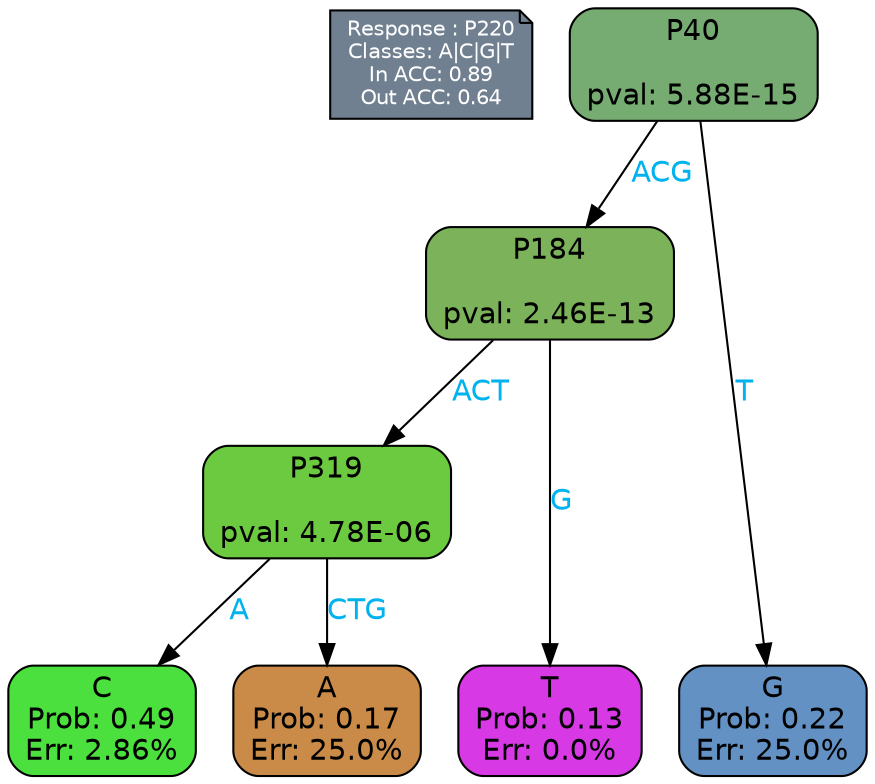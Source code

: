 digraph Tree {
node [shape=box, style="filled, rounded", color="black", fontname=helvetica] ;
graph [ranksep=equally, splines=polylines, bgcolor=transparent, dpi=600] ;
edge [fontname=helvetica] ;
LEGEND [label="Response : P220
Classes: A|C|G|T
In ACC: 0.89
Out ACC: 0.64
",shape=note,align=left,style=filled,fillcolor="slategray",fontcolor="white",fontsize=10];1 [label="P40

pval: 5.88E-15", fillcolor="#76ab72"] ;
2 [label="P184

pval: 2.46E-13", fillcolor="#7cb35a"] ;
3 [label="P319

pval: 4.78E-06", fillcolor="#6bca40"] ;
4 [label="C
Prob: 0.49
Err: 2.86%", fillcolor="#4be03d"] ;
5 [label="A
Prob: 0.17
Err: 25.0%", fillcolor="#c98b47"] ;
6 [label="T
Prob: 0.13
Err: 0.0%", fillcolor="#d739e5"] ;
7 [label="G
Prob: 0.22
Err: 25.0%", fillcolor="#6391c4"] ;
1 -> 2 [label="ACG",fontcolor=deepskyblue2] ;
1 -> 7 [label="T",fontcolor=deepskyblue2] ;
2 -> 3 [label="ACT",fontcolor=deepskyblue2] ;
2 -> 6 [label="G",fontcolor=deepskyblue2] ;
3 -> 4 [label="A",fontcolor=deepskyblue2] ;
3 -> 5 [label="CTG",fontcolor=deepskyblue2] ;
{rank = same; 4;5;6;7;}{rank = same; LEGEND;1;}}